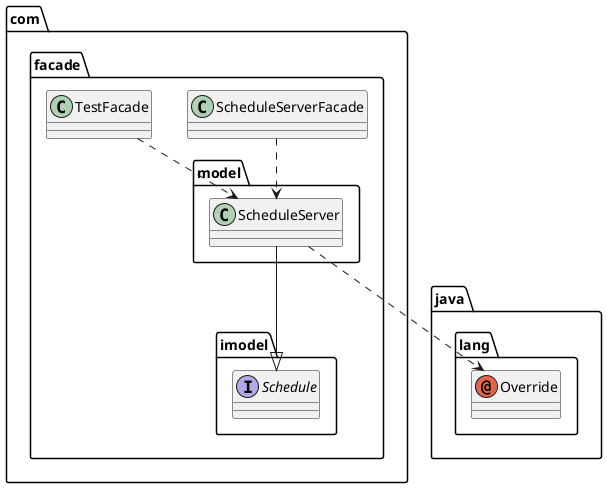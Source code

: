 @startuml
annotation java.lang.Override
class com.facade.ScheduleServerFacade
class com.facade.TestFacade
class com.facade.model.ScheduleServer
interface com.facade.imodel.Schedule
com.facade.ScheduleServerFacade ..> com.facade.model.ScheduleServer
com.facade.TestFacade ..> com.facade.model.ScheduleServer
com.facade.model.ScheduleServer ..> java.lang.Override
com.facade.model.ScheduleServer --|> com.facade.imodel.Schedule
@enduml